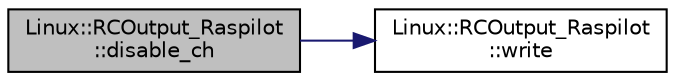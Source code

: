 digraph "Linux::RCOutput_Raspilot::disable_ch"
{
 // INTERACTIVE_SVG=YES
  edge [fontname="Helvetica",fontsize="10",labelfontname="Helvetica",labelfontsize="10"];
  node [fontname="Helvetica",fontsize="10",shape=record];
  rankdir="LR";
  Node1 [label="Linux::RCOutput_Raspilot\l::disable_ch",height=0.2,width=0.4,color="black", fillcolor="grey75", style="filled", fontcolor="black"];
  Node1 -> Node2 [color="midnightblue",fontsize="10",style="solid",fontname="Helvetica"];
  Node2 [label="Linux::RCOutput_Raspilot\l::write",height=0.2,width=0.4,color="black", fillcolor="white", style="filled",URL="$classLinux_1_1RCOutput__Raspilot.html#a68f5d5c09db4b029628fe024a37fa454"];
}
